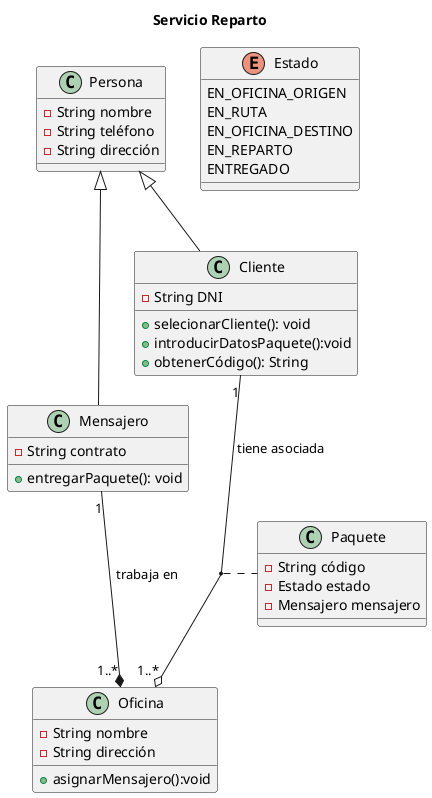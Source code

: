 @startuml

title Servicio Reparto


class Persona {
 - String nombre
 - String teléfono
 - String dirección
}

class Mensajero {
 - String contrato
 + entregarPaquete(): void
}

class Cliente{
 - String DNI
 + selecionarCliente(): void
 + introducirDatosPaquete():void
 + obtenerCódigo(): String

}


Persona <|--  Cliente
Persona <|--  Mensajero

class Oficina {
 - String nombre
 - String dirección
 + asignarMensajero():void
}

class Paquete {
 - String código
 - Estado estado
 - Mensajero mensajero

}
Cliente "1" --o "1..*" Oficina: tiene asociada
(Cliente, Oficina) "1".."1" Paquete
Mensajero "1" -* "1..*" Oficina: trabaja en

enum Estado {
EN_OFICINA_ORIGEN
EN_RUTA
EN_OFICINA_DESTINO
EN_REPARTO
ENTREGADO
}

@enduml